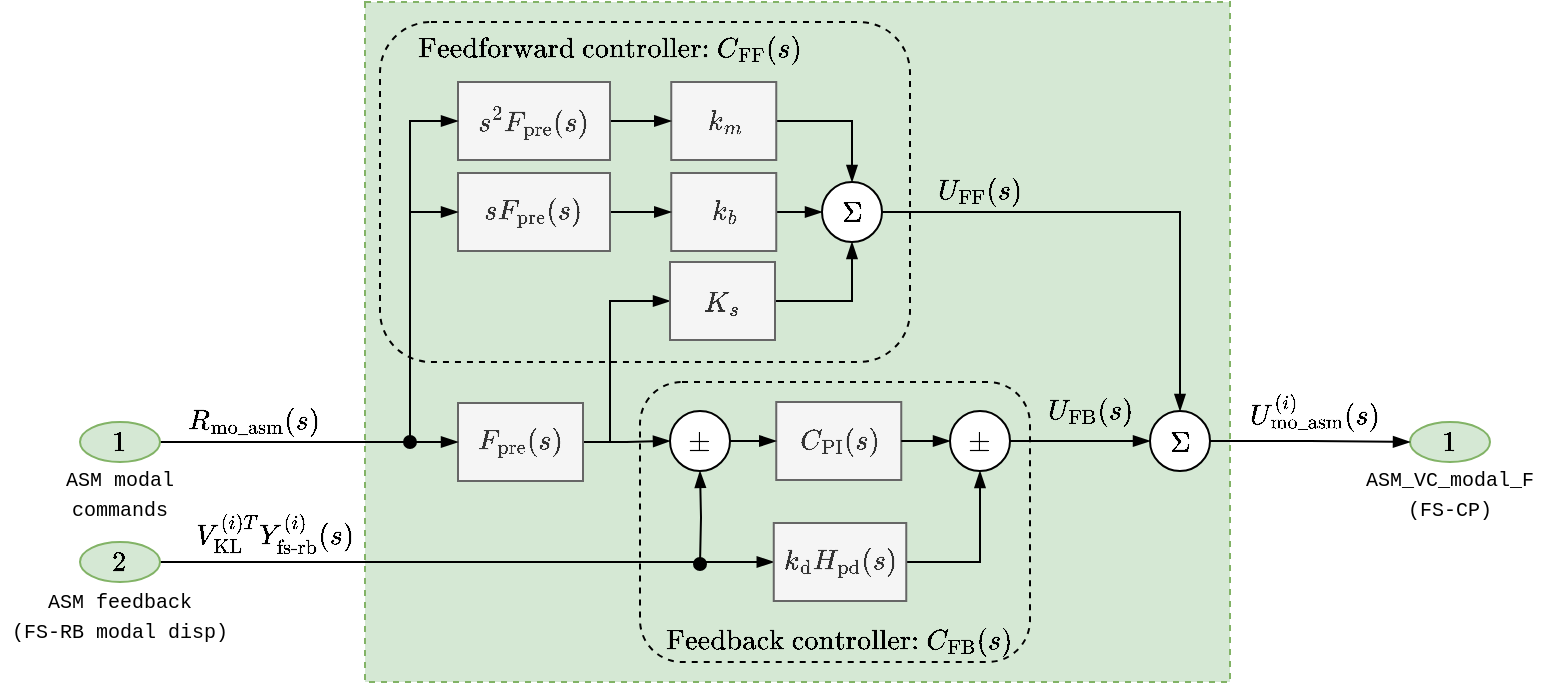 <mxfile version="22.1.2" type="device" pages="2">
  <diagram id="KB3zjM9nl8-YTRp7e0S6" name="ltao_report">
    <mxGraphModel dx="1020" dy="560" grid="1" gridSize="10" guides="1" tooltips="1" connect="1" arrows="1" fold="1" page="1" pageScale="1" pageWidth="1169" pageHeight="827" math="1" shadow="0">
      <root>
        <mxCell id="0" />
        <mxCell id="1" parent="0" />
        <mxCell id="QNkNjbC-jjF6gvhubiCr-1" value="" style="rounded=0;whiteSpace=wrap;html=1;dashed=1;strokeColor=#82b366;fillColor=#d5e8d4;" vertex="1" parent="1">
          <mxGeometry x="222.5" y="180" width="432.5" height="340" as="geometry" />
        </mxCell>
        <mxCell id="QNkNjbC-jjF6gvhubiCr-2" value="" style="rounded=1;whiteSpace=wrap;html=1;shadow=0;dashed=1;fillColor=#d5e8d4;strokeColor=#000000;" vertex="1" parent="1">
          <mxGeometry x="360" y="370" width="195" height="140" as="geometry" />
        </mxCell>
        <mxCell id="QNkNjbC-jjF6gvhubiCr-3" value="" style="rounded=1;whiteSpace=wrap;html=1;shadow=0;dashed=1;fillColor=#d5e8d4;strokeColor=#000000;" vertex="1" parent="1">
          <mxGeometry x="230" y="190" width="265" height="170" as="geometry" />
        </mxCell>
        <mxCell id="QNkNjbC-jjF6gvhubiCr-4" value="$$C_\text{PI}(s)$$" style="rounded=0;whiteSpace=wrap;html=1;align=center;fillColor=#f5f5f5;strokeColor=#666666;fontColor=#333333;shadow=0;" vertex="1" parent="1">
          <mxGeometry x="428.13" y="380" width="62.5" height="39" as="geometry" />
        </mxCell>
        <mxCell id="QNkNjbC-jjF6gvhubiCr-5" style="edgeStyle=orthogonalEdgeStyle;rounded=0;orthogonalLoop=1;jettySize=auto;html=1;exitX=1;exitY=0.5;exitDx=0;exitDy=0;entryX=0.5;entryY=1;entryDx=0;entryDy=0;endArrow=blockThin;endFill=1;" edge="1" parent="1" source="QNkNjbC-jjF6gvhubiCr-24" target="QNkNjbC-jjF6gvhubiCr-23">
          <mxGeometry relative="1" as="geometry">
            <mxPoint x="410" y="340" as="sourcePoint" />
          </mxGeometry>
        </mxCell>
        <mxCell id="QNkNjbC-jjF6gvhubiCr-6" value="$$\Sigma$$" style="ellipse;whiteSpace=wrap;html=1;aspect=fixed;" vertex="1" parent="1">
          <mxGeometry x="615" y="384.5" width="30" height="30" as="geometry" />
        </mxCell>
        <mxCell id="QNkNjbC-jjF6gvhubiCr-7" value="" style="endArrow=blockThin;html=1;exitX=1;exitY=0.5;exitDx=0;exitDy=0;entryX=0;entryY=0.5;entryDx=0;entryDy=0;endFill=1;" edge="1" parent="1" source="QNkNjbC-jjF6gvhubiCr-4" target="QNkNjbC-jjF6gvhubiCr-41">
          <mxGeometry width="50" height="50" relative="1" as="geometry">
            <mxPoint x="350" y="370" as="sourcePoint" />
            <mxPoint x="555" y="400" as="targetPoint" />
          </mxGeometry>
        </mxCell>
        <mxCell id="QNkNjbC-jjF6gvhubiCr-8" style="edgeStyle=orthogonalEdgeStyle;rounded=0;orthogonalLoop=1;jettySize=auto;html=1;exitX=1;exitY=0.5;exitDx=0;exitDy=0;entryX=0;entryY=0.5;entryDx=0;entryDy=0;endArrow=blockThin;endFill=1;" edge="1" parent="1" source="QNkNjbC-jjF6gvhubiCr-16" target="QNkNjbC-jjF6gvhubiCr-11">
          <mxGeometry relative="1" as="geometry" />
        </mxCell>
        <mxCell id="QNkNjbC-jjF6gvhubiCr-9" value="" style="edgeStyle=orthogonalEdgeStyle;rounded=0;orthogonalLoop=1;jettySize=auto;html=1;endArrow=blockThin;endFill=1;" edge="1" parent="1" source="QNkNjbC-jjF6gvhubiCr-11" target="QNkNjbC-jjF6gvhubiCr-4">
          <mxGeometry relative="1" as="geometry">
            <Array as="points">
              <mxPoint x="415" y="400" />
              <mxPoint x="415" y="400" />
            </Array>
          </mxGeometry>
        </mxCell>
        <mxCell id="QNkNjbC-jjF6gvhubiCr-10" style="edgeStyle=orthogonalEdgeStyle;rounded=0;orthogonalLoop=1;jettySize=auto;html=1;entryX=0;entryY=0.5;entryDx=0;entryDy=0;exitX=1;exitY=0.5;exitDx=0;exitDy=0;endArrow=blockThin;endFill=1;" edge="1" parent="1" source="QNkNjbC-jjF6gvhubiCr-38" target="QNkNjbC-jjF6gvhubiCr-21">
          <mxGeometry relative="1" as="geometry">
            <mxPoint x="345.5" y="461" as="sourcePoint" />
          </mxGeometry>
        </mxCell>
        <mxCell id="QNkNjbC-jjF6gvhubiCr-11" value="$$\pm$$" style="ellipse;whiteSpace=wrap;html=1;aspect=fixed;" vertex="1" parent="1">
          <mxGeometry x="375" y="384.5" width="30" height="30" as="geometry" />
        </mxCell>
        <mxCell id="QNkNjbC-jjF6gvhubiCr-12" value="" style="group" vertex="1" connectable="0" parent="1">
          <mxGeometry x="740" y="390" width="70" height="60" as="geometry" />
        </mxCell>
        <mxCell id="QNkNjbC-jjF6gvhubiCr-13" value="$$1$$" style="ellipse;whiteSpace=wrap;html=1;fillColor=#d5e8d4;strokeColor=#82b366;" vertex="1" parent="QNkNjbC-jjF6gvhubiCr-12">
          <mxGeometry x="5" width="40" height="20" as="geometry" />
        </mxCell>
        <mxCell id="QNkNjbC-jjF6gvhubiCr-14" value="&lt;span style=&quot;font-family: &amp;quot;courier new&amp;quot; ; font-size: 10px&quot;&gt;ASM_VC_modal_F (FS-CP)&lt;br&gt;&lt;/span&gt;" style="text;html=1;strokeColor=none;fillColor=none;align=center;verticalAlign=middle;whiteSpace=wrap;rounded=0;" vertex="1" parent="QNkNjbC-jjF6gvhubiCr-12">
          <mxGeometry x="-20" y="20" width="90" height="30" as="geometry" />
        </mxCell>
        <mxCell id="QNkNjbC-jjF6gvhubiCr-15" style="edgeStyle=orthogonalEdgeStyle;rounded=0;orthogonalLoop=1;jettySize=auto;html=1;entryX=0;entryY=0.5;entryDx=0;entryDy=0;endArrow=blockThin;endFill=1;" edge="1" parent="1" target="QNkNjbC-jjF6gvhubiCr-24">
          <mxGeometry relative="1" as="geometry">
            <Array as="points">
              <mxPoint x="345" y="400" />
              <mxPoint x="345" y="330" />
            </Array>
            <mxPoint x="345" y="400" as="sourcePoint" />
          </mxGeometry>
        </mxCell>
        <mxCell id="QNkNjbC-jjF6gvhubiCr-16" value="$$F_\text{pre}(s)$$" style="rounded=0;whiteSpace=wrap;html=1;align=center;fillColor=#f5f5f5;strokeColor=#666666;fontColor=#333333;" vertex="1" parent="1">
          <mxGeometry x="269" y="380.5" width="62.5" height="39" as="geometry" />
        </mxCell>
        <mxCell id="QNkNjbC-jjF6gvhubiCr-17" style="edgeStyle=orthogonalEdgeStyle;rounded=0;orthogonalLoop=1;jettySize=auto;html=1;exitX=1;exitY=0.5;exitDx=0;exitDy=0;entryX=0;entryY=0.5;entryDx=0;entryDy=0;endArrow=blockThin;endFill=1;" edge="1" parent="1" source="QNkNjbC-jjF6gvhubiCr-43" target="QNkNjbC-jjF6gvhubiCr-16">
          <mxGeometry relative="1" as="geometry">
            <mxPoint x="225" y="400" as="sourcePoint" />
            <mxPoint x="330" y="399.5" as="targetPoint" />
          </mxGeometry>
        </mxCell>
        <mxCell id="QNkNjbC-jjF6gvhubiCr-18" style="edgeStyle=orthogonalEdgeStyle;rounded=0;orthogonalLoop=1;jettySize=auto;html=1;entryX=0;entryY=0.5;entryDx=0;entryDy=0;exitX=1;exitY=0.5;exitDx=0;exitDy=0;endArrow=blockThin;endFill=1;" edge="1" parent="1" source="QNkNjbC-jjF6gvhubiCr-6" target="QNkNjbC-jjF6gvhubiCr-13">
          <mxGeometry relative="1" as="geometry">
            <mxPoint x="635" y="399.5" as="sourcePoint" />
          </mxGeometry>
        </mxCell>
        <mxCell id="QNkNjbC-jjF6gvhubiCr-19" style="edgeStyle=orthogonalEdgeStyle;rounded=0;orthogonalLoop=1;jettySize=auto;html=1;entryX=0.5;entryY=1;entryDx=0;entryDy=0;endArrow=blockThin;endFill=1;startArrow=oval;startFill=1;" edge="1" parent="1" target="QNkNjbC-jjF6gvhubiCr-11">
          <mxGeometry relative="1" as="geometry">
            <mxPoint x="390" y="461" as="sourcePoint" />
          </mxGeometry>
        </mxCell>
        <mxCell id="QNkNjbC-jjF6gvhubiCr-20" style="edgeStyle=orthogonalEdgeStyle;rounded=0;orthogonalLoop=1;jettySize=auto;html=1;exitX=1;exitY=0.5;exitDx=0;exitDy=0;entryX=0.5;entryY=1;entryDx=0;entryDy=0;endArrow=blockThin;endFill=1;" edge="1" parent="1" source="QNkNjbC-jjF6gvhubiCr-21" target="QNkNjbC-jjF6gvhubiCr-41">
          <mxGeometry relative="1" as="geometry">
            <mxPoint x="450" y="459.5" as="sourcePoint" />
          </mxGeometry>
        </mxCell>
        <mxCell id="QNkNjbC-jjF6gvhubiCr-21" value="$$k_{\text{d}}H_\text{pd}(s)$$" style="rounded=0;whiteSpace=wrap;html=1;align=center;fillColor=#f5f5f5;strokeColor=#666666;fontColor=#333333;" vertex="1" parent="1">
          <mxGeometry x="426.88" y="440.5" width="66.25" height="39" as="geometry" />
        </mxCell>
        <mxCell id="QNkNjbC-jjF6gvhubiCr-22" style="edgeStyle=orthogonalEdgeStyle;rounded=0;orthogonalLoop=1;jettySize=auto;html=1;exitX=1;exitY=0.5;exitDx=0;exitDy=0;entryX=0.5;entryY=0;entryDx=0;entryDy=0;endArrow=blockThin;endFill=1;" edge="1" parent="1" source="QNkNjbC-jjF6gvhubiCr-23" target="QNkNjbC-jjF6gvhubiCr-6">
          <mxGeometry relative="1" as="geometry" />
        </mxCell>
        <mxCell id="QNkNjbC-jjF6gvhubiCr-23" value="$$\Sigma$$" style="ellipse;whiteSpace=wrap;html=1;aspect=fixed;" vertex="1" parent="1">
          <mxGeometry x="451" y="270" width="30" height="30" as="geometry" />
        </mxCell>
        <mxCell id="QNkNjbC-jjF6gvhubiCr-24" value="$$K_s$$" style="rounded=0;whiteSpace=wrap;html=1;align=center;fillColor=#f5f5f5;strokeColor=#666666;fontColor=#333333;" vertex="1" parent="1">
          <mxGeometry x="375" y="310" width="52.5" height="39" as="geometry" />
        </mxCell>
        <mxCell id="QNkNjbC-jjF6gvhubiCr-25" style="edgeStyle=orthogonalEdgeStyle;rounded=0;orthogonalLoop=1;jettySize=auto;html=1;exitX=1;exitY=0.5;exitDx=0;exitDy=0;endArrow=blockThin;endFill=1;" edge="1" parent="1" source="QNkNjbC-jjF6gvhubiCr-26" target="QNkNjbC-jjF6gvhubiCr-23">
          <mxGeometry relative="1" as="geometry" />
        </mxCell>
        <mxCell id="QNkNjbC-jjF6gvhubiCr-26" value="$$k_b$$" style="rounded=0;whiteSpace=wrap;html=1;align=center;fillColor=#f5f5f5;strokeColor=#666666;fontColor=#333333;" vertex="1" parent="1">
          <mxGeometry x="375.63" y="265.5" width="52.5" height="39" as="geometry" />
        </mxCell>
        <mxCell id="QNkNjbC-jjF6gvhubiCr-27" style="edgeStyle=orthogonalEdgeStyle;rounded=0;orthogonalLoop=1;jettySize=auto;html=1;exitX=1;exitY=0.5;exitDx=0;exitDy=0;entryX=0.5;entryY=0;entryDx=0;entryDy=0;endArrow=blockThin;endFill=1;" edge="1" parent="1" source="QNkNjbC-jjF6gvhubiCr-28" target="QNkNjbC-jjF6gvhubiCr-23">
          <mxGeometry relative="1" as="geometry" />
        </mxCell>
        <mxCell id="QNkNjbC-jjF6gvhubiCr-28" value="$$k_m$$" style="rounded=0;whiteSpace=wrap;html=1;align=center;fillColor=#f5f5f5;strokeColor=#666666;fontColor=#333333;" vertex="1" parent="1">
          <mxGeometry x="375.63" y="220" width="52.5" height="39" as="geometry" />
        </mxCell>
        <mxCell id="QNkNjbC-jjF6gvhubiCr-29" style="edgeStyle=orthogonalEdgeStyle;rounded=0;orthogonalLoop=1;jettySize=auto;html=1;exitX=1;exitY=0.5;exitDx=0;exitDy=0;entryX=0;entryY=0.5;entryDx=0;entryDy=0;endArrow=blockThin;endFill=1;" edge="1" parent="1" source="QNkNjbC-jjF6gvhubiCr-30" target="QNkNjbC-jjF6gvhubiCr-28">
          <mxGeometry relative="1" as="geometry" />
        </mxCell>
        <mxCell id="QNkNjbC-jjF6gvhubiCr-30" value="$$s^2F_\text{pre}(s)$$" style="rounded=0;whiteSpace=wrap;html=1;align=center;fillColor=#f5f5f5;strokeColor=#666666;fontColor=#333333;" vertex="1" parent="1">
          <mxGeometry x="269" y="220" width="76" height="39" as="geometry" />
        </mxCell>
        <mxCell id="QNkNjbC-jjF6gvhubiCr-31" style="edgeStyle=orthogonalEdgeStyle;rounded=0;orthogonalLoop=1;jettySize=auto;html=1;exitX=1;exitY=0.5;exitDx=0;exitDy=0;entryX=0;entryY=0.5;entryDx=0;entryDy=0;endArrow=blockThin;endFill=1;" edge="1" parent="1" source="QNkNjbC-jjF6gvhubiCr-32" target="QNkNjbC-jjF6gvhubiCr-26">
          <mxGeometry relative="1" as="geometry" />
        </mxCell>
        <mxCell id="QNkNjbC-jjF6gvhubiCr-32" value="$$sF_\text{pre}(s)$$" style="rounded=0;whiteSpace=wrap;html=1;align=center;fillColor=#f5f5f5;strokeColor=#666666;fontColor=#333333;" vertex="1" parent="1">
          <mxGeometry x="269" y="265.5" width="76" height="39" as="geometry" />
        </mxCell>
        <mxCell id="QNkNjbC-jjF6gvhubiCr-33" style="edgeStyle=orthogonalEdgeStyle;rounded=0;orthogonalLoop=1;jettySize=auto;html=1;entryX=0;entryY=0.5;entryDx=0;entryDy=0;endArrow=blockThin;endFill=1;" edge="1" parent="1" target="QNkNjbC-jjF6gvhubiCr-30">
          <mxGeometry relative="1" as="geometry">
            <Array as="points">
              <mxPoint x="245" y="240" />
            </Array>
            <mxPoint x="245" y="290" as="sourcePoint" />
          </mxGeometry>
        </mxCell>
        <mxCell id="QNkNjbC-jjF6gvhubiCr-34" style="edgeStyle=orthogonalEdgeStyle;rounded=0;orthogonalLoop=1;jettySize=auto;html=1;entryX=0;entryY=0.5;entryDx=0;entryDy=0;endArrow=blockThin;endFill=1;startArrow=oval;startFill=1;" edge="1" parent="1" target="QNkNjbC-jjF6gvhubiCr-32">
          <mxGeometry relative="1" as="geometry">
            <Array as="points">
              <mxPoint x="245" y="400" />
              <mxPoint x="245" y="285" />
            </Array>
            <mxPoint x="245" y="400" as="sourcePoint" />
          </mxGeometry>
        </mxCell>
        <mxCell id="QNkNjbC-jjF6gvhubiCr-35" value="$$\text{Feedforward controller: } C_{\text{FF}}(s)&lt;br&gt;$$" style="text;html=1;strokeColor=none;fillColor=none;align=center;verticalAlign=middle;whiteSpace=wrap;rounded=0;shadow=0;dashed=1;" vertex="1" parent="1">
          <mxGeometry x="245" y="193.5" width="200" height="20" as="geometry" />
        </mxCell>
        <mxCell id="QNkNjbC-jjF6gvhubiCr-36" value="$$U_\text{FF}(s)$$" style="text;html=1;strokeColor=none;fillColor=none;align=center;verticalAlign=middle;whiteSpace=wrap;rounded=0;shadow=0;dashed=1;" vertex="1" parent="1">
          <mxGeometry x="505" y="265" width="50" height="20" as="geometry" />
        </mxCell>
        <mxCell id="QNkNjbC-jjF6gvhubiCr-37" value="" style="group" vertex="1" connectable="0" parent="1">
          <mxGeometry x="40" y="450" width="120" height="54.5" as="geometry" />
        </mxCell>
        <mxCell id="QNkNjbC-jjF6gvhubiCr-38" value="$$2$$" style="ellipse;whiteSpace=wrap;html=1;fillColor=#d5e8d4;strokeColor=#82b366;" vertex="1" parent="QNkNjbC-jjF6gvhubiCr-37">
          <mxGeometry x="40" width="40" height="20" as="geometry" />
        </mxCell>
        <mxCell id="QNkNjbC-jjF6gvhubiCr-39" value="&lt;span style=&quot;font-family: &amp;quot;courier new&amp;quot; ; font-size: 10px&quot;&gt;ASM feedback&lt;/span&gt;&lt;br&gt;&lt;font face=&quot;courier new&quot;&gt;&lt;span style=&quot;font-size: 10px&quot;&gt;(FS-RB modal disp)&lt;/span&gt;&lt;/font&gt;" style="text;html=1;strokeColor=none;fillColor=none;align=center;verticalAlign=middle;whiteSpace=wrap;rounded=0;" vertex="1" parent="QNkNjbC-jjF6gvhubiCr-37">
          <mxGeometry y="20" width="120" height="34.5" as="geometry" />
        </mxCell>
        <mxCell id="QNkNjbC-jjF6gvhubiCr-40" style="edgeStyle=orthogonalEdgeStyle;rounded=0;orthogonalLoop=1;jettySize=auto;html=1;exitX=1;exitY=0.5;exitDx=0;exitDy=0;entryX=0;entryY=0.5;entryDx=0;entryDy=0;startArrow=none;startFill=0;endArrow=blockThin;endFill=1;" edge="1" parent="1" source="QNkNjbC-jjF6gvhubiCr-41" target="QNkNjbC-jjF6gvhubiCr-6">
          <mxGeometry relative="1" as="geometry" />
        </mxCell>
        <mxCell id="QNkNjbC-jjF6gvhubiCr-41" value="$$\pm$$" style="ellipse;whiteSpace=wrap;html=1;aspect=fixed;" vertex="1" parent="1">
          <mxGeometry x="515" y="384.5" width="30" height="30" as="geometry" />
        </mxCell>
        <mxCell id="QNkNjbC-jjF6gvhubiCr-42" value="" style="group" vertex="1" connectable="0" parent="1">
          <mxGeometry x="75" y="390" width="50" height="45" as="geometry" />
        </mxCell>
        <mxCell id="QNkNjbC-jjF6gvhubiCr-43" value="$$1$$" style="ellipse;whiteSpace=wrap;html=1;fillColor=#d5e8d4;strokeColor=#82b366;" vertex="1" parent="QNkNjbC-jjF6gvhubiCr-42">
          <mxGeometry x="5" width="40" height="20" as="geometry" />
        </mxCell>
        <mxCell id="QNkNjbC-jjF6gvhubiCr-44" value="&lt;span style=&quot;font-family: &amp;#34;courier new&amp;#34; ; font-size: 10px&quot;&gt;ASM modal commands&lt;/span&gt;" style="text;html=1;strokeColor=none;fillColor=none;align=center;verticalAlign=middle;whiteSpace=wrap;rounded=0;" vertex="1" parent="QNkNjbC-jjF6gvhubiCr-42">
          <mxGeometry x="-15" y="25" width="80" height="20" as="geometry" />
        </mxCell>
        <mxCell id="QNkNjbC-jjF6gvhubiCr-45" value="$$R_\text{mo_asm}(s)$$" style="text;html=1;strokeColor=none;fillColor=none;align=center;verticalAlign=middle;whiteSpace=wrap;rounded=0;shadow=0;dashed=1;" vertex="1" parent="1">
          <mxGeometry x="140" y="380" width="55" height="20" as="geometry" />
        </mxCell>
        <mxCell id="QNkNjbC-jjF6gvhubiCr-46" value="$$V_\text{KL}^{(i)T}Y_\text{fs-rb}^{(i)}(s)$$" style="text;html=1;strokeColor=none;fillColor=none;align=center;verticalAlign=middle;whiteSpace=wrap;rounded=0;shadow=0;dashed=1;" vertex="1" parent="1">
          <mxGeometry x="150" y="435" width="55" height="20" as="geometry" />
        </mxCell>
        <mxCell id="QNkNjbC-jjF6gvhubiCr-47" value="$$U_\text{FB}(s)$$" style="text;html=1;strokeColor=none;fillColor=none;align=center;verticalAlign=middle;whiteSpace=wrap;rounded=0;shadow=0;dashed=1;" vertex="1" parent="1">
          <mxGeometry x="565" y="370" width="40" height="30" as="geometry" />
        </mxCell>
        <mxCell id="QNkNjbC-jjF6gvhubiCr-48" value="$$\text{Feedback controller: } C_{\text{FB}}(s)&lt;br&gt;$$" style="text;html=1;strokeColor=none;fillColor=none;align=center;verticalAlign=middle;whiteSpace=wrap;rounded=0;shadow=0;dashed=1;" vertex="1" parent="1">
          <mxGeometry x="375" y="490" width="170" height="20" as="geometry" />
        </mxCell>
        <mxCell id="QNkNjbC-jjF6gvhubiCr-49" value="$$U_\text{mo_asm}^{(i)}(s)$$" style="text;html=1;strokeColor=none;fillColor=none;align=center;verticalAlign=middle;whiteSpace=wrap;rounded=0;shadow=0;dashed=1;" vertex="1" parent="1">
          <mxGeometry x="670" y="375" width="55" height="20" as="geometry" />
        </mxCell>
      </root>
    </mxGraphModel>
  </diagram>
  <diagram id="b-5mDJgQmqyxQbu0kHqd" name="Misc">
    <mxGraphModel dx="1457" dy="800" grid="1" gridSize="10" guides="1" tooltips="1" connect="1" arrows="1" fold="1" page="1" pageScale="1" pageWidth="1100" pageHeight="850" math="1" shadow="0">
      <root>
        <mxCell id="0" />
        <mxCell id="1" parent="0" />
        <mxCell id="mQcq5tPUGiy0TzmkMme5-12" value="" style="rounded=0;whiteSpace=wrap;html=1;dashed=1;strokeColor=#82b366;fillColor=#d5e8d4;" parent="1" vertex="1">
          <mxGeometry x="167.5" y="370" width="432.5" height="340" as="geometry" />
        </mxCell>
        <mxCell id="JW8_HUP-c3tyy4UYhbWm-9" value="" style="rounded=1;whiteSpace=wrap;html=1;shadow=0;dashed=1;fillColor=#d5e8d4;strokeColor=#000000;" parent="1" vertex="1">
          <mxGeometry x="305" y="560" width="195" height="140" as="geometry" />
        </mxCell>
        <mxCell id="mQcq5tPUGiy0TzmkMme5-60" value="" style="rounded=1;whiteSpace=wrap;html=1;shadow=0;dashed=1;fillColor=#d5e8d4;strokeColor=#000000;" parent="1" vertex="1">
          <mxGeometry x="175" y="380" width="265" height="170" as="geometry" />
        </mxCell>
        <mxCell id="Zc-U8is03hyoIV5i8blA-57" value="" style="rounded=0;whiteSpace=wrap;html=1;dashed=1;strokeColor=#67AB9F;" parent="1" vertex="1">
          <mxGeometry x="167.5" y="120" width="377.5" height="190" as="geometry" />
        </mxCell>
        <mxCell id="Zc-U8is03hyoIV5i8blA-12" value="$$C_\text{PI}(z)$$" style="rounded=0;whiteSpace=wrap;html=1;align=center;fillColor=#f5f5f5;strokeColor=#666666;fontColor=#333333;shadow=0;" parent="1" vertex="1">
          <mxGeometry x="336.25" y="190.5" width="62.5" height="39" as="geometry" />
        </mxCell>
        <mxCell id="Zc-U8is03hyoIV5i8blA-16" style="edgeStyle=orthogonalEdgeStyle;rounded=0;orthogonalLoop=1;jettySize=auto;html=1;exitX=1;exitY=0.5;exitDx=0;exitDy=0;entryX=0.5;entryY=0;entryDx=0;entryDy=0;" parent="1" source="Zc-U8is03hyoIV5i8blA-13" target="Zc-U8is03hyoIV5i8blA-14" edge="1">
          <mxGeometry relative="1" as="geometry" />
        </mxCell>
        <mxCell id="Zc-U8is03hyoIV5i8blA-13" value="$$C_\text{FF}(z)$$" style="rounded=0;whiteSpace=wrap;html=1;align=center;fillColor=#f5f5f5;strokeColor=#666666;fontColor=#333333;shadow=0;" parent="1" vertex="1">
          <mxGeometry x="336.25" y="130" width="63.75" height="40" as="geometry" />
        </mxCell>
        <mxCell id="Zc-U8is03hyoIV5i8blA-52" value="" style="edgeStyle=orthogonalEdgeStyle;rounded=0;orthogonalLoop=1;jettySize=auto;html=1;" parent="1" source="Zc-U8is03hyoIV5i8blA-14" target="Zc-U8is03hyoIV5i8blA-50" edge="1">
          <mxGeometry relative="1" as="geometry" />
        </mxCell>
        <mxCell id="Zc-U8is03hyoIV5i8blA-14" value="$$\Sigma$$" style="ellipse;whiteSpace=wrap;html=1;aspect=fixed;" parent="1" vertex="1">
          <mxGeometry x="435" y="194.5" width="30" height="30" as="geometry" />
        </mxCell>
        <mxCell id="Zc-U8is03hyoIV5i8blA-15" value="" style="endArrow=classic;html=1;exitX=1;exitY=0.5;exitDx=0;exitDy=0;entryX=0;entryY=0.5;entryDx=0;entryDy=0;" parent="1" source="Zc-U8is03hyoIV5i8blA-12" target="Zc-U8is03hyoIV5i8blA-14" edge="1">
          <mxGeometry width="50" height="50" relative="1" as="geometry">
            <mxPoint x="295" y="180" as="sourcePoint" />
            <mxPoint x="345" y="130" as="targetPoint" />
          </mxGeometry>
        </mxCell>
        <mxCell id="Zc-U8is03hyoIV5i8blA-18" style="edgeStyle=orthogonalEdgeStyle;rounded=0;orthogonalLoop=1;jettySize=auto;html=1;exitX=1;exitY=0.5;exitDx=0;exitDy=0;entryX=0;entryY=0.5;entryDx=0;entryDy=0;" parent="1" source="Zc-U8is03hyoIV5i8blA-47" target="Zc-U8is03hyoIV5i8blA-31" edge="1">
          <mxGeometry relative="1" as="geometry" />
        </mxCell>
        <mxCell id="Zc-U8is03hyoIV5i8blA-24" style="edgeStyle=orthogonalEdgeStyle;rounded=0;orthogonalLoop=1;jettySize=auto;html=1;entryX=0;entryY=0.5;entryDx=0;entryDy=0;" parent="1" target="Zc-U8is03hyoIV5i8blA-13" edge="1">
          <mxGeometry relative="1" as="geometry">
            <mxPoint x="255" y="210" as="sourcePoint" />
            <Array as="points">
              <mxPoint x="255" y="150" />
            </Array>
          </mxGeometry>
        </mxCell>
        <mxCell id="Zc-U8is03hyoIV5i8blA-28" value="" style="group" parent="1" vertex="1" connectable="0">
          <mxGeometry x="95" y="200" width="50" height="45" as="geometry" />
        </mxCell>
        <mxCell id="Zc-U8is03hyoIV5i8blA-17" value="$$1$$" style="ellipse;whiteSpace=wrap;html=1;fillColor=#d5e8d4;strokeColor=#82b366;" parent="Zc-U8is03hyoIV5i8blA-28" vertex="1">
          <mxGeometry x="5" width="40" height="20" as="geometry" />
        </mxCell>
        <mxCell id="Zc-U8is03hyoIV5i8blA-27" value="AO modal commands&lt;br&gt;" style="text;html=1;strokeColor=none;fillColor=none;align=center;verticalAlign=middle;whiteSpace=wrap;rounded=0;" parent="Zc-U8is03hyoIV5i8blA-28" vertex="1">
          <mxGeometry x="-15" y="25" width="80" height="20" as="geometry" />
        </mxCell>
        <mxCell id="Zc-U8is03hyoIV5i8blA-32" value="" style="edgeStyle=orthogonalEdgeStyle;rounded=0;orthogonalLoop=1;jettySize=auto;html=1;" parent="1" source="Zc-U8is03hyoIV5i8blA-31" target="Zc-U8is03hyoIV5i8blA-12" edge="1">
          <mxGeometry relative="1" as="geometry" />
        </mxCell>
        <mxCell id="mQcq5tPUGiy0TzmkMme5-10" style="edgeStyle=orthogonalEdgeStyle;rounded=0;orthogonalLoop=1;jettySize=auto;html=1;entryX=0;entryY=0.5;entryDx=0;entryDy=0;exitX=0.5;exitY=1;exitDx=0;exitDy=0;" parent="1" source="Zc-U8is03hyoIV5i8blA-31" target="mQcq5tPUGiy0TzmkMme5-9" edge="1">
          <mxGeometry relative="1" as="geometry">
            <mxPoint x="290.5" y="271" as="sourcePoint" />
          </mxGeometry>
        </mxCell>
        <mxCell id="Zc-U8is03hyoIV5i8blA-31" value="$$\pm$$" style="ellipse;whiteSpace=wrap;html=1;aspect=fixed;" parent="1" vertex="1">
          <mxGeometry x="275" y="194.5" width="30" height="30" as="geometry" />
        </mxCell>
        <mxCell id="Zc-U8is03hyoIV5i8blA-38" value="" style="group" parent="1" vertex="1" connectable="0">
          <mxGeometry x="95" y="260" width="65" height="60" as="geometry" />
        </mxCell>
        <mxCell id="Zc-U8is03hyoIV5i8blA-19" value="$$2$$" style="ellipse;whiteSpace=wrap;html=1;fillColor=#d5e8d4;strokeColor=#82b366;" parent="Zc-U8is03hyoIV5i8blA-38" vertex="1">
          <mxGeometry x="5" width="40" height="20" as="geometry" />
        </mxCell>
        <mxCell id="Zc-U8is03hyoIV5i8blA-30" value="ASM relative displacement&lt;br&gt;&lt;font face=&quot;courier new&quot;&gt;&lt;span style=&quot;font-size: 10px&quot;&gt;MC_M2_VC_delta_D&lt;/span&gt;&lt;/font&gt;" style="text;html=1;strokeColor=none;fillColor=none;align=center;verticalAlign=middle;whiteSpace=wrap;rounded=0;" parent="Zc-U8is03hyoIV5i8blA-38" vertex="1">
          <mxGeometry x="-15" y="25.5" width="80" height="34.5" as="geometry" />
        </mxCell>
        <mxCell id="Zc-U8is03hyoIV5i8blA-39" value="" style="group" parent="1" vertex="1" connectable="0">
          <mxGeometry x="567.5" y="200" width="50" height="60" as="geometry" />
        </mxCell>
        <mxCell id="Zc-U8is03hyoIV5i8blA-40" value="$$1$$" style="ellipse;whiteSpace=wrap;html=1;fillColor=#d5e8d4;strokeColor=#82b366;" parent="Zc-U8is03hyoIV5i8blA-39" vertex="1">
          <mxGeometry x="5" width="40" height="20" as="geometry" />
        </mxCell>
        <mxCell id="Zc-U8is03hyoIV5i8blA-41" value="ASM nodal forces&lt;br&gt;&lt;span style=&quot;font-family: &amp;#34;courier new&amp;#34; ; font-size: 10px&quot;&gt;ASM_VC_delta_F&lt;br&gt;&lt;/span&gt;" style="text;html=1;strokeColor=none;fillColor=none;align=center;verticalAlign=middle;whiteSpace=wrap;rounded=0;" parent="Zc-U8is03hyoIV5i8blA-39" vertex="1">
          <mxGeometry y="30" width="50" height="30" as="geometry" />
        </mxCell>
        <mxCell id="Zc-U8is03hyoIV5i8blA-47" value="$$F_\text{pre}(z)$$" style="rounded=0;whiteSpace=wrap;html=1;align=center;fillColor=#f5f5f5;strokeColor=#666666;fontColor=#333333;" parent="1" vertex="1">
          <mxGeometry x="193.5" y="190" width="52.5" height="39" as="geometry" />
        </mxCell>
        <mxCell id="Zc-U8is03hyoIV5i8blA-48" style="edgeStyle=orthogonalEdgeStyle;rounded=0;orthogonalLoop=1;jettySize=auto;html=1;exitX=1;exitY=0.5;exitDx=0;exitDy=0;entryX=0;entryY=0.5;entryDx=0;entryDy=0;" parent="1" source="Zc-U8is03hyoIV5i8blA-17" target="Zc-U8is03hyoIV5i8blA-47" edge="1">
          <mxGeometry relative="1" as="geometry">
            <mxPoint x="170" y="210" as="sourcePoint" />
            <mxPoint x="275" y="209.5" as="targetPoint" />
          </mxGeometry>
        </mxCell>
        <mxCell id="Zc-U8is03hyoIV5i8blA-53" style="edgeStyle=orthogonalEdgeStyle;rounded=0;orthogonalLoop=1;jettySize=auto;html=1;entryX=0;entryY=0.5;entryDx=0;entryDy=0;" parent="1" source="Zc-U8is03hyoIV5i8blA-50" target="Zc-U8is03hyoIV5i8blA-40" edge="1">
          <mxGeometry relative="1" as="geometry" />
        </mxCell>
        <mxCell id="Zc-U8is03hyoIV5i8blA-50" value="$$V$$" style="rounded=0;whiteSpace=wrap;html=1;align=center;fillColor=#f5f5f5;strokeColor=#666666;fontColor=#333333;" parent="1" vertex="1">
          <mxGeometry x="490" y="190" width="40" height="39" as="geometry" />
        </mxCell>
        <mxCell id="mQcq5tPUGiy0TzmkMme5-3" style="edgeStyle=orthogonalEdgeStyle;rounded=0;orthogonalLoop=1;jettySize=auto;html=1;exitX=1;exitY=0.5;exitDx=0;exitDy=0;entryX=0.5;entryY=1;entryDx=0;entryDy=0;" parent="1" source="Zc-U8is03hyoIV5i8blA-19" target="Zc-U8is03hyoIV5i8blA-31" edge="1">
          <mxGeometry relative="1" as="geometry">
            <mxPoint x="237.5" y="270.5" as="sourcePoint" />
          </mxGeometry>
        </mxCell>
        <mxCell id="mQcq5tPUGiy0TzmkMme5-6" style="edgeStyle=orthogonalEdgeStyle;rounded=0;orthogonalLoop=1;jettySize=auto;html=1;exitX=1;exitY=0.5;exitDx=0;exitDy=0;entryX=0.5;entryY=1;entryDx=0;entryDy=0;" parent="1" source="mQcq5tPUGiy0TzmkMme5-9" target="Zc-U8is03hyoIV5i8blA-14" edge="1">
          <mxGeometry relative="1" as="geometry">
            <mxPoint x="395" y="269.5" as="sourcePoint" />
          </mxGeometry>
        </mxCell>
        <mxCell id="mQcq5tPUGiy0TzmkMme5-9" value="$$-k_{\text{d}}H_\text{pd}(z)$$" style="rounded=0;whiteSpace=wrap;html=1;align=center;fillColor=#f5f5f5;strokeColor=#666666;fontColor=#333333;" parent="1" vertex="1">
          <mxGeometry x="328.13" y="245" width="80" height="38" as="geometry" />
        </mxCell>
        <mxCell id="mQcq5tPUGiy0TzmkMme5-13" value="$$C_\text{PI}(s)$$" style="rounded=0;whiteSpace=wrap;html=1;align=center;fillColor=#f5f5f5;strokeColor=#666666;fontColor=#333333;shadow=0;" parent="1" vertex="1">
          <mxGeometry x="373.13" y="570" width="62.5" height="39" as="geometry" />
        </mxCell>
        <mxCell id="mQcq5tPUGiy0TzmkMme5-14" style="edgeStyle=orthogonalEdgeStyle;rounded=0;orthogonalLoop=1;jettySize=auto;html=1;exitX=1;exitY=0.5;exitDx=0;exitDy=0;entryX=0.5;entryY=1;entryDx=0;entryDy=0;endArrow=blockThin;endFill=1;" parent="1" source="mQcq5tPUGiy0TzmkMme5-44" target="mQcq5tPUGiy0TzmkMme5-42" edge="1">
          <mxGeometry relative="1" as="geometry">
            <mxPoint x="355" y="530" as="sourcePoint" />
          </mxGeometry>
        </mxCell>
        <mxCell id="mQcq5tPUGiy0TzmkMme5-17" value="$$\Sigma$$" style="ellipse;whiteSpace=wrap;html=1;aspect=fixed;" parent="1" vertex="1">
          <mxGeometry x="560" y="574.5" width="30" height="30" as="geometry" />
        </mxCell>
        <mxCell id="mQcq5tPUGiy0TzmkMme5-18" value="" style="endArrow=blockThin;html=1;exitX=1;exitY=0.5;exitDx=0;exitDy=0;entryX=0;entryY=0.5;entryDx=0;entryDy=0;endFill=1;" parent="1" source="mQcq5tPUGiy0TzmkMme5-13" target="JW8_HUP-c3tyy4UYhbWm-4" edge="1">
          <mxGeometry width="50" height="50" relative="1" as="geometry">
            <mxPoint x="295" y="560" as="sourcePoint" />
            <mxPoint x="500" y="590" as="targetPoint" />
          </mxGeometry>
        </mxCell>
        <mxCell id="mQcq5tPUGiy0TzmkMme5-19" style="edgeStyle=orthogonalEdgeStyle;rounded=0;orthogonalLoop=1;jettySize=auto;html=1;exitX=1;exitY=0.5;exitDx=0;exitDy=0;entryX=0;entryY=0.5;entryDx=0;entryDy=0;endArrow=blockThin;endFill=1;" parent="1" source="mQcq5tPUGiy0TzmkMme5-34" target="mQcq5tPUGiy0TzmkMme5-27" edge="1">
          <mxGeometry relative="1" as="geometry" />
        </mxCell>
        <mxCell id="mQcq5tPUGiy0TzmkMme5-25" value="" style="edgeStyle=orthogonalEdgeStyle;rounded=0;orthogonalLoop=1;jettySize=auto;html=1;endArrow=blockThin;endFill=1;" parent="1" source="mQcq5tPUGiy0TzmkMme5-27" target="mQcq5tPUGiy0TzmkMme5-13" edge="1">
          <mxGeometry relative="1" as="geometry">
            <Array as="points">
              <mxPoint x="360" y="590" />
              <mxPoint x="360" y="590" />
            </Array>
          </mxGeometry>
        </mxCell>
        <mxCell id="mQcq5tPUGiy0TzmkMme5-26" style="edgeStyle=orthogonalEdgeStyle;rounded=0;orthogonalLoop=1;jettySize=auto;html=1;entryX=0;entryY=0.5;entryDx=0;entryDy=0;exitX=1;exitY=0.5;exitDx=0;exitDy=0;endArrow=blockThin;endFill=1;" parent="1" source="mQcq5tPUGiy0TzmkMme5-29" target="mQcq5tPUGiy0TzmkMme5-41" edge="1">
          <mxGeometry relative="1" as="geometry">
            <mxPoint x="290.5" y="651" as="sourcePoint" />
          </mxGeometry>
        </mxCell>
        <mxCell id="mQcq5tPUGiy0TzmkMme5-27" value="$$\pm$$" style="ellipse;whiteSpace=wrap;html=1;aspect=fixed;" parent="1" vertex="1">
          <mxGeometry x="320" y="574.5" width="30" height="30" as="geometry" />
        </mxCell>
        <mxCell id="mQcq5tPUGiy0TzmkMme5-31" value="" style="group" parent="1" vertex="1" connectable="0">
          <mxGeometry x="630" y="580" width="70" height="60" as="geometry" />
        </mxCell>
        <mxCell id="mQcq5tPUGiy0TzmkMme5-32" value="$$1$$" style="ellipse;whiteSpace=wrap;html=1;fillColor=#d5e8d4;strokeColor=#82b366;" parent="mQcq5tPUGiy0TzmkMme5-31" vertex="1">
          <mxGeometry x="5" width="40" height="20" as="geometry" />
        </mxCell>
        <mxCell id="mQcq5tPUGiy0TzmkMme5-33" value="&lt;span style=&quot;font-family: &amp;#34;courier new&amp;#34; ; font-size: 10px&quot;&gt;ASM_VC_modal_F (CP-FS)&lt;br&gt;&lt;/span&gt;" style="text;html=1;strokeColor=none;fillColor=none;align=center;verticalAlign=middle;whiteSpace=wrap;rounded=0;" parent="mQcq5tPUGiy0TzmkMme5-31" vertex="1">
          <mxGeometry x="-20" y="20" width="90" height="30" as="geometry" />
        </mxCell>
        <mxCell id="mQcq5tPUGiy0TzmkMme5-61" style="edgeStyle=orthogonalEdgeStyle;rounded=0;orthogonalLoop=1;jettySize=auto;html=1;entryX=0;entryY=0.5;entryDx=0;entryDy=0;endArrow=blockThin;endFill=1;" parent="1" target="mQcq5tPUGiy0TzmkMme5-44" edge="1">
          <mxGeometry relative="1" as="geometry">
            <Array as="points">
              <mxPoint x="290" y="590" />
              <mxPoint x="290" y="520" />
            </Array>
            <mxPoint x="290" y="590" as="sourcePoint" />
          </mxGeometry>
        </mxCell>
        <mxCell id="mQcq5tPUGiy0TzmkMme5-34" value="$$F_\text{pre}(s)$$" style="rounded=0;whiteSpace=wrap;html=1;align=center;fillColor=#f5f5f5;strokeColor=#666666;fontColor=#333333;" parent="1" vertex="1">
          <mxGeometry x="214" y="570.5" width="62.5" height="39" as="geometry" />
        </mxCell>
        <mxCell id="mQcq5tPUGiy0TzmkMme5-35" style="edgeStyle=orthogonalEdgeStyle;rounded=0;orthogonalLoop=1;jettySize=auto;html=1;exitX=1;exitY=0.5;exitDx=0;exitDy=0;entryX=0;entryY=0.5;entryDx=0;entryDy=0;endArrow=blockThin;endFill=1;" parent="1" source="mQcq5tPUGiy0TzmkMme5-23" target="mQcq5tPUGiy0TzmkMme5-34" edge="1">
          <mxGeometry relative="1" as="geometry">
            <mxPoint x="170" y="590" as="sourcePoint" />
            <mxPoint x="275" y="589.5" as="targetPoint" />
          </mxGeometry>
        </mxCell>
        <mxCell id="mQcq5tPUGiy0TzmkMme5-36" style="edgeStyle=orthogonalEdgeStyle;rounded=0;orthogonalLoop=1;jettySize=auto;html=1;entryX=0;entryY=0.5;entryDx=0;entryDy=0;exitX=1;exitY=0.5;exitDx=0;exitDy=0;" parent="1" source="mQcq5tPUGiy0TzmkMme5-17" target="mQcq5tPUGiy0TzmkMme5-32" edge="1">
          <mxGeometry relative="1" as="geometry">
            <mxPoint x="580" y="589.5" as="sourcePoint" />
          </mxGeometry>
        </mxCell>
        <mxCell id="mQcq5tPUGiy0TzmkMme5-38" style="edgeStyle=orthogonalEdgeStyle;rounded=0;orthogonalLoop=1;jettySize=auto;html=1;entryX=0.5;entryY=1;entryDx=0;entryDy=0;endArrow=blockThin;endFill=1;startArrow=oval;startFill=1;" parent="1" target="mQcq5tPUGiy0TzmkMme5-27" edge="1">
          <mxGeometry relative="1" as="geometry">
            <mxPoint x="335" y="651" as="sourcePoint" />
          </mxGeometry>
        </mxCell>
        <mxCell id="mQcq5tPUGiy0TzmkMme5-40" style="edgeStyle=orthogonalEdgeStyle;rounded=0;orthogonalLoop=1;jettySize=auto;html=1;exitX=1;exitY=0.5;exitDx=0;exitDy=0;entryX=0.5;entryY=1;entryDx=0;entryDy=0;endArrow=blockThin;endFill=1;" parent="1" source="mQcq5tPUGiy0TzmkMme5-41" target="JW8_HUP-c3tyy4UYhbWm-4" edge="1">
          <mxGeometry relative="1" as="geometry">
            <mxPoint x="395" y="649.5" as="sourcePoint" />
          </mxGeometry>
        </mxCell>
        <mxCell id="mQcq5tPUGiy0TzmkMme5-41" value="$$k_{\text{d}}H_\text{pd}(s)$$" style="rounded=0;whiteSpace=wrap;html=1;align=center;fillColor=#f5f5f5;strokeColor=#666666;fontColor=#333333;" parent="1" vertex="1">
          <mxGeometry x="371.88" y="630.5" width="66.25" height="39" as="geometry" />
        </mxCell>
        <mxCell id="mQcq5tPUGiy0TzmkMme5-54" style="edgeStyle=orthogonalEdgeStyle;rounded=0;orthogonalLoop=1;jettySize=auto;html=1;exitX=1;exitY=0.5;exitDx=0;exitDy=0;entryX=0.5;entryY=0;entryDx=0;entryDy=0;" parent="1" source="mQcq5tPUGiy0TzmkMme5-42" target="mQcq5tPUGiy0TzmkMme5-17" edge="1">
          <mxGeometry relative="1" as="geometry" />
        </mxCell>
        <mxCell id="mQcq5tPUGiy0TzmkMme5-42" value="$$\Sigma$$" style="ellipse;whiteSpace=wrap;html=1;aspect=fixed;" parent="1" vertex="1">
          <mxGeometry x="390" y="460" width="30" height="30" as="geometry" />
        </mxCell>
        <mxCell id="mQcq5tPUGiy0TzmkMme5-44" value="$$K_s$$" style="rounded=0;whiteSpace=wrap;html=1;align=center;fillColor=#f5f5f5;strokeColor=#666666;fontColor=#333333;" parent="1" vertex="1">
          <mxGeometry x="320" y="500" width="52.5" height="39" as="geometry" />
        </mxCell>
        <mxCell id="mQcq5tPUGiy0TzmkMme5-50" style="edgeStyle=orthogonalEdgeStyle;rounded=0;orthogonalLoop=1;jettySize=auto;html=1;exitX=1;exitY=0.5;exitDx=0;exitDy=0;endArrow=blockThin;endFill=1;" parent="1" source="mQcq5tPUGiy0TzmkMme5-46" target="mQcq5tPUGiy0TzmkMme5-42" edge="1">
          <mxGeometry relative="1" as="geometry" />
        </mxCell>
        <mxCell id="mQcq5tPUGiy0TzmkMme5-46" value="$$k_b$$" style="rounded=0;whiteSpace=wrap;html=1;align=center;fillColor=#f5f5f5;strokeColor=#666666;fontColor=#333333;" parent="1" vertex="1">
          <mxGeometry x="320.63" y="455.5" width="52.5" height="39" as="geometry" />
        </mxCell>
        <mxCell id="mQcq5tPUGiy0TzmkMme5-51" style="edgeStyle=orthogonalEdgeStyle;rounded=0;orthogonalLoop=1;jettySize=auto;html=1;exitX=1;exitY=0.5;exitDx=0;exitDy=0;entryX=0.5;entryY=0;entryDx=0;entryDy=0;endArrow=blockThin;endFill=1;" parent="1" source="mQcq5tPUGiy0TzmkMme5-47" target="mQcq5tPUGiy0TzmkMme5-42" edge="1">
          <mxGeometry relative="1" as="geometry" />
        </mxCell>
        <mxCell id="mQcq5tPUGiy0TzmkMme5-47" value="$$k_m$$" style="rounded=0;whiteSpace=wrap;html=1;align=center;fillColor=#f5f5f5;strokeColor=#666666;fontColor=#333333;" parent="1" vertex="1">
          <mxGeometry x="320.63" y="410" width="52.5" height="39" as="geometry" />
        </mxCell>
        <mxCell id="mQcq5tPUGiy0TzmkMme5-59" style="edgeStyle=orthogonalEdgeStyle;rounded=0;orthogonalLoop=1;jettySize=auto;html=1;exitX=1;exitY=0.5;exitDx=0;exitDy=0;entryX=0;entryY=0.5;entryDx=0;entryDy=0;endArrow=blockThin;endFill=1;" parent="1" source="mQcq5tPUGiy0TzmkMme5-48" target="mQcq5tPUGiy0TzmkMme5-47" edge="1">
          <mxGeometry relative="1" as="geometry" />
        </mxCell>
        <mxCell id="mQcq5tPUGiy0TzmkMme5-48" value="$$s^2F_\text{pre}(s)$$" style="rounded=0;whiteSpace=wrap;html=1;align=center;fillColor=#f5f5f5;strokeColor=#666666;fontColor=#333333;" parent="1" vertex="1">
          <mxGeometry x="214" y="410" width="76" height="39" as="geometry" />
        </mxCell>
        <mxCell id="mQcq5tPUGiy0TzmkMme5-52" style="edgeStyle=orthogonalEdgeStyle;rounded=0;orthogonalLoop=1;jettySize=auto;html=1;exitX=1;exitY=0.5;exitDx=0;exitDy=0;entryX=0;entryY=0.5;entryDx=0;entryDy=0;endArrow=blockThin;endFill=1;" parent="1" source="mQcq5tPUGiy0TzmkMme5-49" target="mQcq5tPUGiy0TzmkMme5-46" edge="1">
          <mxGeometry relative="1" as="geometry" />
        </mxCell>
        <mxCell id="mQcq5tPUGiy0TzmkMme5-49" value="$$sF_\text{pre}(s)$$" style="rounded=0;whiteSpace=wrap;html=1;align=center;fillColor=#f5f5f5;strokeColor=#666666;fontColor=#333333;" parent="1" vertex="1">
          <mxGeometry x="214" y="455.5" width="76" height="39" as="geometry" />
        </mxCell>
        <mxCell id="mQcq5tPUGiy0TzmkMme5-55" style="edgeStyle=orthogonalEdgeStyle;rounded=0;orthogonalLoop=1;jettySize=auto;html=1;entryX=0;entryY=0.5;entryDx=0;entryDy=0;endArrow=blockThin;endFill=1;" parent="1" target="mQcq5tPUGiy0TzmkMme5-48" edge="1">
          <mxGeometry relative="1" as="geometry">
            <Array as="points">
              <mxPoint x="190" y="430" />
            </Array>
            <mxPoint x="190" y="480" as="sourcePoint" />
          </mxGeometry>
        </mxCell>
        <mxCell id="mQcq5tPUGiy0TzmkMme5-56" style="edgeStyle=orthogonalEdgeStyle;rounded=0;orthogonalLoop=1;jettySize=auto;html=1;entryX=0;entryY=0.5;entryDx=0;entryDy=0;endArrow=blockThin;endFill=1;startArrow=oval;startFill=1;" parent="1" target="mQcq5tPUGiy0TzmkMme5-49" edge="1">
          <mxGeometry relative="1" as="geometry">
            <Array as="points">
              <mxPoint x="190" y="590" />
              <mxPoint x="190" y="475" />
            </Array>
            <mxPoint x="190" y="590" as="sourcePoint" />
          </mxGeometry>
        </mxCell>
        <mxCell id="mQcq5tPUGiy0TzmkMme5-62" value="$$\text{Feedforward controller: } C_{\text{FF}}(s)&lt;br&gt;$$" style="text;html=1;strokeColor=none;fillColor=none;align=center;verticalAlign=middle;whiteSpace=wrap;rounded=0;shadow=0;dashed=1;" parent="1" vertex="1">
          <mxGeometry x="190" y="383.5" width="200" height="20" as="geometry" />
        </mxCell>
        <mxCell id="mQcq5tPUGiy0TzmkMme5-65" value="$$U_\text{FF}(s)$$" style="text;html=1;strokeColor=none;fillColor=none;align=center;verticalAlign=middle;whiteSpace=wrap;rounded=0;shadow=0;dashed=1;" parent="1" vertex="1">
          <mxGeometry x="450" y="455" width="50" height="20" as="geometry" />
        </mxCell>
        <mxCell id="Iv5WlH7wgBzSyEXtCwrb-1" value="" style="rounded=0;whiteSpace=wrap;html=1;dashed=1;strokeColor=#67AB9F;" parent="1" vertex="1">
          <mxGeometry x="795" y="164.5" width="385" height="320" as="geometry" />
        </mxCell>
        <mxCell id="Iv5WlH7wgBzSyEXtCwrb-2" value="" style="rounded=1;whiteSpace=wrap;html=1;shadow=0;dashed=1;" parent="1" vertex="1">
          <mxGeometry x="812.5" y="174.5" width="287.5" height="135.5" as="geometry" />
        </mxCell>
        <mxCell id="Iv5WlH7wgBzSyEXtCwrb-3" value="$$C_\text{PI}(z)$$" style="rounded=0;whiteSpace=wrap;html=1;align=center;fillColor=#f5f5f5;strokeColor=#666666;fontColor=#333333;shadow=0;" parent="1" vertex="1">
          <mxGeometry x="1016.25" y="364.5" width="62.5" height="39" as="geometry" />
        </mxCell>
        <mxCell id="Iv5WlH7wgBzSyEXtCwrb-4" style="edgeStyle=orthogonalEdgeStyle;rounded=0;orthogonalLoop=1;jettySize=auto;html=1;exitX=1;exitY=0.5;exitDx=0;exitDy=0;entryX=0.5;entryY=1;entryDx=0;entryDy=0;" parent="1" source="Iv5WlH7wgBzSyEXtCwrb-30" target="Iv5WlH7wgBzSyEXtCwrb-29" edge="1">
          <mxGeometry relative="1" as="geometry">
            <mxPoint x="1023.75" y="299.5" as="sourcePoint" />
          </mxGeometry>
        </mxCell>
        <mxCell id="Iv5WlH7wgBzSyEXtCwrb-5" value="" style="edgeStyle=orthogonalEdgeStyle;rounded=0;orthogonalLoop=1;jettySize=auto;html=1;" parent="1" source="Iv5WlH7wgBzSyEXtCwrb-6" target="Iv5WlH7wgBzSyEXtCwrb-23" edge="1">
          <mxGeometry relative="1" as="geometry" />
        </mxCell>
        <mxCell id="Iv5WlH7wgBzSyEXtCwrb-6" value="$$\Sigma$$" style="ellipse;whiteSpace=wrap;html=1;aspect=fixed;" parent="1" vertex="1">
          <mxGeometry x="1107.5" y="369" width="30" height="30" as="geometry" />
        </mxCell>
        <mxCell id="Iv5WlH7wgBzSyEXtCwrb-7" value="" style="endArrow=classic;html=1;exitX=1;exitY=0.5;exitDx=0;exitDy=0;entryX=0;entryY=0.5;entryDx=0;entryDy=0;" parent="1" source="Iv5WlH7wgBzSyEXtCwrb-3" target="Iv5WlH7wgBzSyEXtCwrb-6" edge="1">
          <mxGeometry width="50" height="50" relative="1" as="geometry">
            <mxPoint x="922.5" y="354.5" as="sourcePoint" />
            <mxPoint x="972.5" y="304.5" as="targetPoint" />
          </mxGeometry>
        </mxCell>
        <mxCell id="Iv5WlH7wgBzSyEXtCwrb-8" style="edgeStyle=orthogonalEdgeStyle;rounded=0;orthogonalLoop=1;jettySize=auto;html=1;exitX=1;exitY=0.75;exitDx=0;exitDy=0;entryX=0;entryY=0.5;entryDx=0;entryDy=0;" parent="1" source="Iv5WlH7wgBzSyEXtCwrb-20" target="Iv5WlH7wgBzSyEXtCwrb-12" edge="1">
          <mxGeometry relative="1" as="geometry" />
        </mxCell>
        <mxCell id="Iv5WlH7wgBzSyEXtCwrb-9" style="edgeStyle=orthogonalEdgeStyle;rounded=0;orthogonalLoop=1;jettySize=auto;html=1;exitX=1;exitY=0.5;exitDx=0;exitDy=0;entryX=0;entryY=0.5;entryDx=0;entryDy=0;" parent="1" source="Iv5WlH7wgBzSyEXtCwrb-14" target="Iv5WlH7wgBzSyEXtCwrb-25" edge="1">
          <mxGeometry relative="1" as="geometry">
            <mxPoint x="917.5" y="465.5" as="sourcePoint" />
            <mxPoint x="815" y="444.5" as="targetPoint" />
          </mxGeometry>
        </mxCell>
        <mxCell id="Iv5WlH7wgBzSyEXtCwrb-10" value="" style="edgeStyle=orthogonalEdgeStyle;rounded=0;orthogonalLoop=1;jettySize=auto;html=1;" parent="1" source="Iv5WlH7wgBzSyEXtCwrb-12" target="Iv5WlH7wgBzSyEXtCwrb-3" edge="1">
          <mxGeometry relative="1" as="geometry" />
        </mxCell>
        <mxCell id="Iv5WlH7wgBzSyEXtCwrb-11" style="edgeStyle=orthogonalEdgeStyle;rounded=0;orthogonalLoop=1;jettySize=auto;html=1;entryX=0;entryY=0.5;entryDx=0;entryDy=0;exitX=0.5;exitY=1;exitDx=0;exitDy=0;" parent="1" source="Iv5WlH7wgBzSyEXtCwrb-12" target="Iv5WlH7wgBzSyEXtCwrb-27" edge="1">
          <mxGeometry relative="1" as="geometry">
            <mxPoint x="918" y="445.5" as="sourcePoint" />
          </mxGeometry>
        </mxCell>
        <mxCell id="Iv5WlH7wgBzSyEXtCwrb-12" value="$$\pm$$" style="ellipse;whiteSpace=wrap;html=1;aspect=fixed;" parent="1" vertex="1">
          <mxGeometry x="955" y="369" width="30" height="30" as="geometry" />
        </mxCell>
        <mxCell id="Iv5WlH7wgBzSyEXtCwrb-13" value="" style="group" parent="1" vertex="1" connectable="0">
          <mxGeometry x="670" y="435" width="65" height="60" as="geometry" />
        </mxCell>
        <mxCell id="Iv5WlH7wgBzSyEXtCwrb-14" value="$$2$$" style="ellipse;whiteSpace=wrap;html=1;fillColor=#d5e8d4;strokeColor=#82b366;" parent="Iv5WlH7wgBzSyEXtCwrb-13" vertex="1">
          <mxGeometry x="5" width="40" height="20" as="geometry" />
        </mxCell>
        <mxCell id="Iv5WlH7wgBzSyEXtCwrb-15" value="ASM relative displacement&lt;br&gt;&lt;font face=&quot;courier new&quot;&gt;&lt;span style=&quot;font-size: 10px&quot;&gt;MC_M2_VC_delta_D&lt;/span&gt;&lt;/font&gt;" style="text;html=1;strokeColor=none;fillColor=none;align=center;verticalAlign=middle;whiteSpace=wrap;rounded=0;" parent="Iv5WlH7wgBzSyEXtCwrb-13" vertex="1">
          <mxGeometry x="-15" y="25.5" width="80" height="34.5" as="geometry" />
        </mxCell>
        <mxCell id="Iv5WlH7wgBzSyEXtCwrb-16" value="" style="group" parent="1" vertex="1" connectable="0">
          <mxGeometry x="1267.5" y="374.5" width="50" height="60" as="geometry" />
        </mxCell>
        <mxCell id="Iv5WlH7wgBzSyEXtCwrb-17" value="$$1$$" style="ellipse;whiteSpace=wrap;html=1;fillColor=#d5e8d4;strokeColor=#82b366;" parent="Iv5WlH7wgBzSyEXtCwrb-16" vertex="1">
          <mxGeometry x="5" width="40" height="20" as="geometry" />
        </mxCell>
        <mxCell id="Iv5WlH7wgBzSyEXtCwrb-18" value="ASM nodal forces&lt;br&gt;&lt;span style=&quot;font-family: &amp;#34;courier new&amp;#34; ; font-size: 10px&quot;&gt;ASM_VC_delta_F&lt;br&gt;&lt;/span&gt;" style="text;html=1;strokeColor=none;fillColor=none;align=center;verticalAlign=middle;whiteSpace=wrap;rounded=0;" parent="Iv5WlH7wgBzSyEXtCwrb-16" vertex="1">
          <mxGeometry y="30" width="50" height="30" as="geometry" />
        </mxCell>
        <mxCell id="Iv5WlH7wgBzSyEXtCwrb-19" style="edgeStyle=orthogonalEdgeStyle;rounded=0;orthogonalLoop=1;jettySize=auto;html=1;exitX=1;exitY=0.75;exitDx=0;exitDy=0;entryX=0;entryY=0.5;entryDx=0;entryDy=0;" parent="1" source="Iv5WlH7wgBzSyEXtCwrb-20" target="Iv5WlH7wgBzSyEXtCwrb-30" edge="1">
          <mxGeometry relative="1" as="geometry">
            <Array as="points">
              <mxPoint x="930" y="384" />
              <mxPoint x="930" y="285" />
            </Array>
            <mxPoint x="916.25" y="383.375" as="sourcePoint" />
          </mxGeometry>
        </mxCell>
        <mxCell id="Iv5WlH7wgBzSyEXtCwrb-20" value="Command&lt;br&gt;smoothing&lt;br&gt;filter" style="rounded=0;whiteSpace=wrap;html=1;align=center;fillColor=#f5f5f5;strokeColor=#666666;fontColor=#333333;" parent="1" vertex="1">
          <mxGeometry x="815" y="335.5" width="85" height="64.5" as="geometry" />
        </mxCell>
        <mxCell id="Iv5WlH7wgBzSyEXtCwrb-21" style="edgeStyle=orthogonalEdgeStyle;rounded=0;orthogonalLoop=1;jettySize=auto;html=1;exitX=1;exitY=0.5;exitDx=0;exitDy=0;entryX=0;entryY=0.5;entryDx=0;entryDy=0;" parent="1" source="Iv5WlH7wgBzSyEXtCwrb-44" target="Iv5WlH7wgBzSyEXtCwrb-20" edge="1">
          <mxGeometry relative="1" as="geometry">
            <mxPoint x="797.5" y="384.5" as="sourcePoint" />
            <mxPoint x="902.5" y="384" as="targetPoint" />
          </mxGeometry>
        </mxCell>
        <mxCell id="Iv5WlH7wgBzSyEXtCwrb-22" style="edgeStyle=orthogonalEdgeStyle;rounded=0;orthogonalLoop=1;jettySize=auto;html=1;entryX=0;entryY=0.5;entryDx=0;entryDy=0;" parent="1" source="Iv5WlH7wgBzSyEXtCwrb-23" target="Iv5WlH7wgBzSyEXtCwrb-17" edge="1">
          <mxGeometry relative="1" as="geometry" />
        </mxCell>
        <mxCell id="Iv5WlH7wgBzSyEXtCwrb-23" value="$$V$$" style="rounded=0;whiteSpace=wrap;html=1;align=center;fillColor=#f5f5f5;strokeColor=#666666;fontColor=#333333;" parent="1" vertex="1">
          <mxGeometry x="1200" y="364.5" width="40" height="39" as="geometry" />
        </mxCell>
        <mxCell id="Iv5WlH7wgBzSyEXtCwrb-24" style="edgeStyle=orthogonalEdgeStyle;rounded=0;orthogonalLoop=1;jettySize=auto;html=1;exitX=1;exitY=0.5;exitDx=0;exitDy=0;entryX=0.5;entryY=1;entryDx=0;entryDy=0;" parent="1" source="Iv5WlH7wgBzSyEXtCwrb-25" target="Iv5WlH7wgBzSyEXtCwrb-12" edge="1">
          <mxGeometry relative="1" as="geometry" />
        </mxCell>
        <mxCell id="Iv5WlH7wgBzSyEXtCwrb-25" value="$$V^T$$" style="rounded=0;whiteSpace=wrap;html=1;align=center;fillColor=#f5f5f5;strokeColor=#666666;fontColor=#333333;" parent="1" vertex="1">
          <mxGeometry x="737.5" y="425.5" width="40" height="39" as="geometry" />
        </mxCell>
        <mxCell id="Iv5WlH7wgBzSyEXtCwrb-26" style="edgeStyle=orthogonalEdgeStyle;rounded=0;orthogonalLoop=1;jettySize=auto;html=1;exitX=1;exitY=0.5;exitDx=0;exitDy=0;entryX=0.5;entryY=1;entryDx=0;entryDy=0;" parent="1" source="Iv5WlH7wgBzSyEXtCwrb-27" target="Iv5WlH7wgBzSyEXtCwrb-6" edge="1">
          <mxGeometry relative="1" as="geometry">
            <mxPoint x="1022.5" y="444" as="sourcePoint" />
          </mxGeometry>
        </mxCell>
        <mxCell id="Iv5WlH7wgBzSyEXtCwrb-27" value="$$-k_{\text{d}}H_\text{pd}(z)$$" style="rounded=0;whiteSpace=wrap;html=1;align=center;fillColor=#f5f5f5;strokeColor=#666666;fontColor=#333333;" parent="1" vertex="1">
          <mxGeometry x="1007.5" y="425.5" width="80" height="39" as="geometry" />
        </mxCell>
        <mxCell id="Iv5WlH7wgBzSyEXtCwrb-28" style="edgeStyle=orthogonalEdgeStyle;rounded=0;orthogonalLoop=1;jettySize=auto;html=1;exitX=1;exitY=0.5;exitDx=0;exitDy=0;entryX=0.5;entryY=0;entryDx=0;entryDy=0;" parent="1" source="Iv5WlH7wgBzSyEXtCwrb-29" target="Iv5WlH7wgBzSyEXtCwrb-6" edge="1">
          <mxGeometry relative="1" as="geometry" />
        </mxCell>
        <mxCell id="Iv5WlH7wgBzSyEXtCwrb-29" value="$$\Sigma$$" style="ellipse;whiteSpace=wrap;html=1;aspect=fixed;" parent="1" vertex="1">
          <mxGeometry x="1057.5" y="230" width="30" height="30" as="geometry" />
        </mxCell>
        <mxCell id="Iv5WlH7wgBzSyEXtCwrb-30" value="$$k_s$$" style="rounded=0;whiteSpace=wrap;html=1;align=center;fillColor=#f5f5f5;strokeColor=#666666;fontColor=#333333;" parent="1" vertex="1">
          <mxGeometry x="1000" y="269.5" width="40" height="30" as="geometry" />
        </mxCell>
        <mxCell id="Iv5WlH7wgBzSyEXtCwrb-35" style="edgeStyle=orthogonalEdgeStyle;rounded=0;orthogonalLoop=1;jettySize=auto;html=1;exitX=1;exitY=0.25;exitDx=0;exitDy=0;entryX=0;entryY=0.5;entryDx=0;entryDy=0;" parent="1" source="Iv5WlH7wgBzSyEXtCwrb-20" target="Iv5WlH7wgBzSyEXtCwrb-50" edge="1">
          <mxGeometry relative="1" as="geometry">
            <mxPoint x="916.25" y="351.125" as="sourcePoint" />
            <mxPoint x="979.38" y="223.5" as="targetPoint" />
            <Array as="points">
              <mxPoint x="910" y="352" />
              <mxPoint x="910" y="210" />
            </Array>
          </mxGeometry>
        </mxCell>
        <mxCell id="Iv5WlH7wgBzSyEXtCwrb-37" style="edgeStyle=orthogonalEdgeStyle;rounded=0;orthogonalLoop=1;jettySize=auto;html=1;exitX=1;exitY=0.5;exitDx=0;exitDy=0;entryX=0;entryY=0.5;entryDx=0;entryDy=0;" parent="1" source="Iv5WlH7wgBzSyEXtCwrb-20" target="Iv5WlH7wgBzSyEXtCwrb-48" edge="1">
          <mxGeometry relative="1" as="geometry">
            <mxPoint x="916.25" y="367.25" as="sourcePoint" />
            <mxPoint x="979.38" y="269" as="targetPoint" />
            <Array as="points">
              <mxPoint x="920" y="368" />
              <mxPoint x="920" y="245" />
            </Array>
          </mxGeometry>
        </mxCell>
        <mxCell id="Iv5WlH7wgBzSyEXtCwrb-41" value="Feedforward path" style="text;html=1;strokeColor=none;fillColor=none;align=center;verticalAlign=middle;whiteSpace=wrap;rounded=0;shadow=0;dashed=1;" parent="1" vertex="1">
          <mxGeometry x="815" y="174.5" width="110" height="20" as="geometry" />
        </mxCell>
        <mxCell id="Iv5WlH7wgBzSyEXtCwrb-42" value="" style="group" parent="1" vertex="1" connectable="0">
          <mxGeometry x="670" y="332.5" width="55" height="70.5" as="geometry" />
        </mxCell>
        <mxCell id="Iv5WlH7wgBzSyEXtCwrb-43" value="" style="group" parent="Iv5WlH7wgBzSyEXtCwrb-42" vertex="1" connectable="0">
          <mxGeometry x="2.5" y="25.5" width="50" height="45" as="geometry" />
        </mxCell>
        <mxCell id="Iv5WlH7wgBzSyEXtCwrb-44" value="$$1$$" style="ellipse;whiteSpace=wrap;html=1;fillColor=#d5e8d4;strokeColor=#82b366;" parent="Iv5WlH7wgBzSyEXtCwrb-43" vertex="1">
          <mxGeometry x="5" width="40" height="20" as="geometry" />
        </mxCell>
        <mxCell id="Iv5WlH7wgBzSyEXtCwrb-45" value="AO modal commands&lt;br&gt;" style="text;html=1;strokeColor=none;fillColor=none;align=center;verticalAlign=middle;whiteSpace=wrap;rounded=0;" parent="Iv5WlH7wgBzSyEXtCwrb-43" vertex="1">
          <mxGeometry x="-15" y="25" width="80" height="20" as="geometry" />
        </mxCell>
        <mxCell id="Iv5WlH7wgBzSyEXtCwrb-46" value="$$R_\text{AO}(z)$$" style="text;html=1;strokeColor=none;fillColor=none;align=center;verticalAlign=middle;whiteSpace=wrap;rounded=0;shadow=0;dashed=1;" parent="Iv5WlH7wgBzSyEXtCwrb-42" vertex="1">
          <mxGeometry width="55" height="20" as="geometry" />
        </mxCell>
        <mxCell id="Iv5WlH7wgBzSyEXtCwrb-47" value="$$U_\text{FF}(z)$$" style="text;html=1;strokeColor=none;fillColor=none;align=center;verticalAlign=middle;whiteSpace=wrap;rounded=0;shadow=0;dashed=1;" parent="1" vertex="1">
          <mxGeometry x="1120" y="320" width="60" height="20" as="geometry" />
        </mxCell>
        <mxCell id="Iv5WlH7wgBzSyEXtCwrb-49" value="" style="edgeStyle=orthogonalEdgeStyle;rounded=0;orthogonalLoop=1;jettySize=auto;html=1;exitX=1;exitY=0.5;exitDx=0;exitDy=0;entryX=0;entryY=0.5;entryDx=0;entryDy=0;" parent="1" source="Iv5WlH7wgBzSyEXtCwrb-48" target="Iv5WlH7wgBzSyEXtCwrb-29" edge="1">
          <mxGeometry relative="1" as="geometry" />
        </mxCell>
        <mxCell id="Iv5WlH7wgBzSyEXtCwrb-48" value="$$k_b$$" style="rounded=0;whiteSpace=wrap;html=1;align=center;fillColor=#f5f5f5;strokeColor=#666666;fontColor=#333333;" parent="1" vertex="1">
          <mxGeometry x="1000" y="229.5" width="40" height="30" as="geometry" />
        </mxCell>
        <mxCell id="Iv5WlH7wgBzSyEXtCwrb-51" value="" style="edgeStyle=orthogonalEdgeStyle;rounded=0;orthogonalLoop=1;jettySize=auto;html=1;" parent="1" source="Iv5WlH7wgBzSyEXtCwrb-50" target="Iv5WlH7wgBzSyEXtCwrb-29" edge="1">
          <mxGeometry relative="1" as="geometry" />
        </mxCell>
        <mxCell id="Iv5WlH7wgBzSyEXtCwrb-50" value="$$k_m$$" style="rounded=0;whiteSpace=wrap;html=1;align=center;fillColor=#f5f5f5;strokeColor=#666666;fontColor=#333333;" parent="1" vertex="1">
          <mxGeometry x="1000" y="194.5" width="40" height="30" as="geometry" />
        </mxCell>
        <mxCell id="Iv5WlH7wgBzSyEXtCwrb-52" value="$$\text{cmd}\&amp;nbsp; 1^\text{st} \text{deriv}$$" style="text;html=1;strokeColor=none;fillColor=none;align=center;verticalAlign=middle;whiteSpace=wrap;rounded=0;shadow=0;dashed=1;" parent="1" vertex="1">
          <mxGeometry x="926.25" y="220" width="60" height="20" as="geometry" />
        </mxCell>
        <mxCell id="Iv5WlH7wgBzSyEXtCwrb-53" value="$$\text{cmd}\&amp;nbsp; 2^\text{nd} \text{deriv}$$" style="text;html=1;strokeColor=none;fillColor=none;align=center;verticalAlign=middle;whiteSpace=wrap;rounded=0;shadow=0;dashed=1;" parent="1" vertex="1">
          <mxGeometry x="917.75" y="186" width="71.25" height="20" as="geometry" />
        </mxCell>
        <mxCell id="Iv5WlH7wgBzSyEXtCwrb-54" value="$$\text{filtered cmd}$$" style="text;html=1;strokeColor=none;fillColor=none;align=center;verticalAlign=middle;whiteSpace=wrap;rounded=0;shadow=0;dashed=1;" parent="1" vertex="1">
          <mxGeometry x="929" y="261.5" width="60" height="20" as="geometry" />
        </mxCell>
        <mxCell id="JW8_HUP-c3tyy4UYhbWm-3" value="" style="group" parent="1" vertex="1" connectable="0">
          <mxGeometry x="25" y="640" width="120" height="54.5" as="geometry" />
        </mxCell>
        <mxCell id="mQcq5tPUGiy0TzmkMme5-29" value="$$2$$" style="ellipse;whiteSpace=wrap;html=1;fillColor=#d5e8d4;strokeColor=#82b366;" parent="JW8_HUP-c3tyy4UYhbWm-3" vertex="1">
          <mxGeometry x="40" width="40" height="20" as="geometry" />
        </mxCell>
        <mxCell id="mQcq5tPUGiy0TzmkMme5-30" value="&lt;span style=&quot;font-family: &amp;#34;courier new&amp;#34; ; font-size: 10px&quot;&gt;ASM feedback&lt;/span&gt;&lt;br&gt;&lt;font face=&quot;courier new&quot;&gt;&lt;span style=&quot;font-size: 10px&quot;&gt;(RB-FS modal disp)&lt;/span&gt;&lt;/font&gt;" style="text;html=1;strokeColor=none;fillColor=none;align=center;verticalAlign=middle;whiteSpace=wrap;rounded=0;" parent="JW8_HUP-c3tyy4UYhbWm-3" vertex="1">
          <mxGeometry y="20" width="120" height="34.5" as="geometry" />
        </mxCell>
        <mxCell id="JW8_HUP-c3tyy4UYhbWm-6" style="edgeStyle=orthogonalEdgeStyle;rounded=0;orthogonalLoop=1;jettySize=auto;html=1;exitX=1;exitY=0.5;exitDx=0;exitDy=0;entryX=0;entryY=0.5;entryDx=0;entryDy=0;startArrow=none;startFill=0;endArrow=blockThin;endFill=1;" parent="1" source="JW8_HUP-c3tyy4UYhbWm-4" target="mQcq5tPUGiy0TzmkMme5-17" edge="1">
          <mxGeometry relative="1" as="geometry" />
        </mxCell>
        <mxCell id="JW8_HUP-c3tyy4UYhbWm-4" value="$$\pm$$" style="ellipse;whiteSpace=wrap;html=1;aspect=fixed;" parent="1" vertex="1">
          <mxGeometry x="460" y="574.5" width="30" height="30" as="geometry" />
        </mxCell>
        <mxCell id="mQcq5tPUGiy0TzmkMme5-22" value="" style="group" parent="1" vertex="1" connectable="0">
          <mxGeometry x="60" y="580" width="50" height="45" as="geometry" />
        </mxCell>
        <mxCell id="mQcq5tPUGiy0TzmkMme5-23" value="$$1$$" style="ellipse;whiteSpace=wrap;html=1;fillColor=#d5e8d4;strokeColor=#82b366;" parent="mQcq5tPUGiy0TzmkMme5-22" vertex="1">
          <mxGeometry x="5" width="40" height="20" as="geometry" />
        </mxCell>
        <mxCell id="mQcq5tPUGiy0TzmkMme5-24" value="&lt;span style=&quot;font-family: &amp;#34;courier new&amp;#34; ; font-size: 10px&quot;&gt;ASM modal commands&lt;/span&gt;" style="text;html=1;strokeColor=none;fillColor=none;align=center;verticalAlign=middle;whiteSpace=wrap;rounded=0;" parent="mQcq5tPUGiy0TzmkMme5-22" vertex="1">
          <mxGeometry x="-15" y="25" width="80" height="20" as="geometry" />
        </mxCell>
        <mxCell id="mQcq5tPUGiy0TzmkMme5-63" value="$$R_\text{ASM}(s)$$" style="text;html=1;strokeColor=none;fillColor=none;align=center;verticalAlign=middle;whiteSpace=wrap;rounded=0;shadow=0;dashed=1;" parent="1" vertex="1">
          <mxGeometry x="105" y="570.5" width="55" height="20" as="geometry" />
        </mxCell>
        <mxCell id="JW8_HUP-c3tyy4UYhbWm-7" value="$$V_{n_m}^T Y_\text{RbFs}(s)$$" style="text;html=1;strokeColor=none;fillColor=none;align=center;verticalAlign=middle;whiteSpace=wrap;rounded=0;shadow=0;dashed=1;" parent="1" vertex="1">
          <mxGeometry x="120" y="625" width="55" height="20" as="geometry" />
        </mxCell>
        <mxCell id="JW8_HUP-c3tyy4UYhbWm-8" value="$$U_\text{FB}(s)$$" style="text;html=1;strokeColor=none;fillColor=none;align=center;verticalAlign=middle;whiteSpace=wrap;rounded=0;shadow=0;dashed=1;" parent="1" vertex="1">
          <mxGeometry x="510" y="560" width="40" height="30" as="geometry" />
        </mxCell>
        <mxCell id="JW8_HUP-c3tyy4UYhbWm-10" value="$$\text{Feedback controller: } C_{\text{FB}}(s)&lt;br&gt;$$" style="text;html=1;strokeColor=none;fillColor=none;align=center;verticalAlign=middle;whiteSpace=wrap;rounded=0;shadow=0;dashed=1;" parent="1" vertex="1">
          <mxGeometry x="320" y="680" width="170" height="20" as="geometry" />
        </mxCell>
      </root>
    </mxGraphModel>
  </diagram>
</mxfile>
